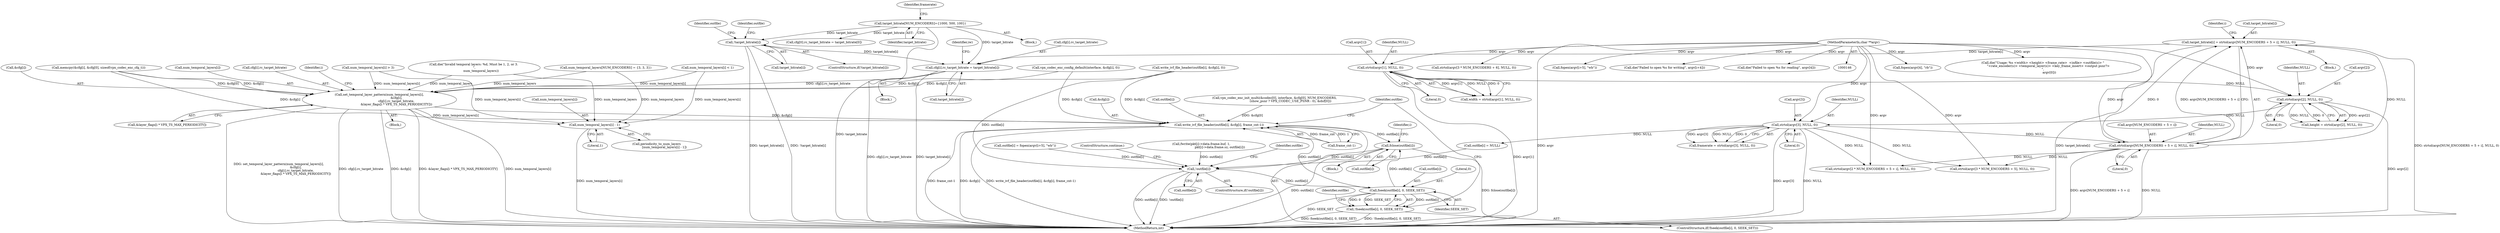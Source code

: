 digraph "0_Android_5a9753fca56f0eeb9f61e342b2fccffc364f9426_22@array" {
"1000654" [label="(Call,cfg[i].rc_target_bitrate = target_bitrate[i])"];
"1000309" [label="(Call,!target_bitrate[i])"];
"1000211" [label="(Call,target_bitrate[NUM_ENCODERS]={1000, 500, 100})"];
"1000350" [label="(Call,target_bitrate[i] = strtol(argv[NUM_ENCODERS + 5 + i], NULL, 0))"];
"1000354" [label="(Call,strtol(argv[NUM_ENCODERS + 5 + i], NULL, 0))"];
"1000148" [label="(MethodParameterIn,char **argv)"];
"1000258" [label="(Call,strtol(argv[3], NULL, 0))"];
"1000250" [label="(Call,strtol(argv[2], NULL, 0))"];
"1000242" [label="(Call,strtol(argv[1], NULL, 0))"];
"1000892" [label="(Call,set_temporal_layer_pattern(num_temporal_layers[i],\n                                   &cfg[i],\n                                   cfg[i].rc_target_bitrate,\n                                   &layer_flags[i * VPX_TS_MAX_PERIODICITY]))"];
"1001337" [label="(Call,num_temporal_layers[i] - 1)"];
"1001712" [label="(Call,write_ivf_file_header(outfile[i], &cfg[i], frame_cnt-1))"];
"1001723" [label="(Call,fclose(outfile[i]))"];
"1001699" [label="(Call,!outfile[i])"];
"1001706" [label="(Call,fseek(outfile[i], 0, SEEK_SET))"];
"1001705" [label="(Call,!fseek(outfile[i], 0, SEEK_SET))"];
"1000288" [label="(Call,fopen(argv[4], \"rb\"))"];
"1001724" [label="(Call,outfile[i])"];
"1000231" [label="(Call,die(\"Usage: %s <width> <height> <frame_rate>  <infile> <outfile(s)> \"\n            \"<rate_encoder(s)> <temporal_layer(s)> <key_frame_insert> <output psnr?> \n\",\n             argv[0]))"];
"1001712" [label="(Call,write_ivf_file_header(outfile[i], &cfg[i], frame_cnt-1))"];
"1001710" [label="(Literal,0)"];
"1001341" [label="(Literal,1)"];
"1000242" [label="(Call,strtol(argv[1], NULL, 0))"];
"1001708" [label="(Identifier,outfile)"];
"1000896" [label="(Call,&cfg[i])"];
"1000322" [label="(Call,outfile[i] = fopen(argv[i+5], \"wb\"))"];
"1000450" [label="(Call,strtol(argv[3 * NUM_ENCODERS + 6], NULL, 0))"];
"1000362" [label="(Identifier,NULL)"];
"1000893" [label="(Call,num_temporal_layers[i])"];
"1000262" [label="(Identifier,NULL)"];
"1001700" [label="(Call,outfile[i])"];
"1000666" [label="(Identifier,iw)"];
"1001705" [label="(Call,!fseek(outfile[i], 0, SEEK_SET))"];
"1000243" [label="(Call,argv[1])"];
"1000402" [label="(Call,die(\"Invalid temporal layers: %d, Must be 1, 2, or 3. \n\",\n              num_temporal_layers))"];
"1000392" [label="(Call,num_temporal_layers[i] < 1)"];
"1000643" [label="(Call,memcpy(&cfg[i], &cfg[0], sizeof(vpx_codec_enc_cfg_t)))"];
"1000642" [label="(Block,)"];
"1000655" [label="(Call,cfg[i].rc_target_bitrate)"];
"1000215" [label="(Identifier,framerate)"];
"1000326" [label="(Call,fopen(argv[i+5], \"wb\"))"];
"1000247" [label="(Literal,0)"];
"1001698" [label="(ControlStructure,if(!outfile[i]))"];
"1000324" [label="(Identifier,outfile)"];
"1001731" [label="(MethodReturn,int)"];
"1000212" [label="(Identifier,target_bitrate)"];
"1000309" [label="(Call,!target_bitrate[i])"];
"1001703" [label="(ControlStructure,continue;)"];
"1000438" [label="(Call,strtol(argv[3 * NUM_ENCODERS + 5], NULL, 0))"];
"1001711" [label="(Identifier,SEEK_SET)"];
"1000891" [label="(Block,)"];
"1000246" [label="(Identifier,NULL)"];
"1000255" [label="(Literal,0)"];
"1000892" [label="(Call,set_temporal_layer_pattern(num_temporal_layers[i],\n                                   &cfg[i],\n                                   cfg[i].rc_target_bitrate,\n                                   &layer_flags[i * VPX_TS_MAX_PERIODICITY]))"];
"1000873" [label="(Call,write_ivf_file_header(outfile[i], &cfg[i], 0))"];
"1001716" [label="(Call,&cfg[i])"];
"1000350" [label="(Call,target_bitrate[i] = strtol(argv[NUM_ENCODERS + 5 + i], NULL, 0))"];
"1000905" [label="(Call,&layer_flags[i * VPX_TS_MAX_PERIODICITY])"];
"1000308" [label="(ControlStructure,if(!target_bitrate[i]))"];
"1001714" [label="(Identifier,outfile)"];
"1001713" [label="(Call,outfile[i])"];
"1000149" [label="(Block,)"];
"1000654" [label="(Call,cfg[i].rc_target_bitrate = target_bitrate[i])"];
"1001699" [label="(Call,!outfile[i])"];
"1001723" [label="(Call,fclose(outfile[i]))"];
"1000211" [label="(Call,target_bitrate[NUM_ENCODERS]={1000, 500, 100})"];
"1000263" [label="(Literal,0)"];
"1000912" [label="(Call,vpx_codec_enc_init_multi(&codec[0], interface, &cfg[0], NUM_ENCODERS,\n                                 (show_psnr ? VPX_CODEC_USE_PSNR : 0), &dsf[0]))"];
"1000259" [label="(Call,argv[3])"];
"1000354" [label="(Call,strtol(argv[NUM_ENCODERS + 5 + i], NULL, 0))"];
"1000606" [label="(Call,cfg[0].rc_target_bitrate = target_bitrate[0])"];
"1001335" [label="(Call,periodicity_to_num_layers\n                [num_temporal_layers[i] - 1])"];
"1001628" [label="(Identifier,i)"];
"1000258" [label="(Call,strtol(argv[3], NULL, 0))"];
"1000148" [label="(MethodParameterIn,char **argv)"];
"1000378" [label="(Call,strtol(argv[2 * NUM_ENCODERS + 5 + i], NULL, 0))"];
"1001725" [label="(Identifier,outfile)"];
"1001704" [label="(ControlStructure,if(!fseek(outfile[i], 0, SEEK_SET)))"];
"1000250" [label="(Call,strtol(argv[2], NULL, 0))"];
"1000474" [label="(Call,vpx_codec_enc_config_default(interface, &cfg[i], 0))"];
"1000348" [label="(Identifier,i)"];
"1000351" [label="(Call,target_bitrate[i])"];
"1001707" [label="(Call,outfile[i])"];
"1001629" [label="(Block,)"];
"1000660" [label="(Call,target_bitrate[i])"];
"1000256" [label="(Call,framerate = strtol(argv[3], NULL, 0))"];
"1001337" [label="(Call,num_temporal_layers[i] - 1)"];
"1000890" [label="(Identifier,i)"];
"1001706" [label="(Call,fseek(outfile[i], 0, SEEK_SET))"];
"1000254" [label="(Identifier,NULL)"];
"1000240" [label="(Call,width = strtol(argv[1], NULL, 0))"];
"1001720" [label="(Call,frame_cnt-1)"];
"1000221" [label="(Call,num_temporal_layers[NUM_ENCODERS] = {3, 3, 3})"];
"1000900" [label="(Call,cfg[i].rc_target_bitrate)"];
"1000355" [label="(Call,argv[NUM_ENCODERS + 5 + i])"];
"1001489" [label="(Call,fwrite(pkt[i]->data.frame.buf, 1,\n                                      pkt[i]->data.frame.sz, outfile[i]))"];
"1000333" [label="(Call,die(\"Failed to open %s for writing\", argv[i+4]))"];
"1000349" [label="(Block,)"];
"1001338" [label="(Call,num_temporal_layers[i])"];
"1000316" [label="(Identifier,outfile)"];
"1000248" [label="(Call,height = strtol(argv[2], NULL, 0))"];
"1000363" [label="(Literal,0)"];
"1000293" [label="(Call,die(\"Failed to open %s for reading\", argv[4]))"];
"1000251" [label="(Call,argv[2])"];
"1000397" [label="(Call,num_temporal_layers[i] > 3)"];
"1000314" [label="(Call,outfile[i] = NULL)"];
"1000310" [label="(Call,target_bitrate[i])"];
"1000654" -> "1000642"  [label="AST: "];
"1000654" -> "1000660"  [label="CFG: "];
"1000655" -> "1000654"  [label="AST: "];
"1000660" -> "1000654"  [label="AST: "];
"1000666" -> "1000654"  [label="CFG: "];
"1000654" -> "1001731"  [label="DDG: cfg[i].rc_target_bitrate"];
"1000654" -> "1001731"  [label="DDG: target_bitrate[i]"];
"1000309" -> "1000654"  [label="DDG: target_bitrate[i]"];
"1000350" -> "1000654"  [label="DDG: target_bitrate[i]"];
"1000211" -> "1000654"  [label="DDG: target_bitrate"];
"1000654" -> "1000892"  [label="DDG: cfg[i].rc_target_bitrate"];
"1000309" -> "1000308"  [label="AST: "];
"1000309" -> "1000310"  [label="CFG: "];
"1000310" -> "1000309"  [label="AST: "];
"1000316" -> "1000309"  [label="CFG: "];
"1000324" -> "1000309"  [label="CFG: "];
"1000309" -> "1001731"  [label="DDG: target_bitrate[i]"];
"1000309" -> "1001731"  [label="DDG: !target_bitrate[i]"];
"1000211" -> "1000309"  [label="DDG: target_bitrate"];
"1000211" -> "1000149"  [label="AST: "];
"1000211" -> "1000212"  [label="CFG: "];
"1000212" -> "1000211"  [label="AST: "];
"1000215" -> "1000211"  [label="CFG: "];
"1000211" -> "1001731"  [label="DDG: target_bitrate"];
"1000211" -> "1000606"  [label="DDG: target_bitrate"];
"1000350" -> "1000349"  [label="AST: "];
"1000350" -> "1000354"  [label="CFG: "];
"1000351" -> "1000350"  [label="AST: "];
"1000354" -> "1000350"  [label="AST: "];
"1000348" -> "1000350"  [label="CFG: "];
"1000350" -> "1001731"  [label="DDG: target_bitrate[i]"];
"1000350" -> "1001731"  [label="DDG: strtol(argv[NUM_ENCODERS + 5 + i], NULL, 0)"];
"1000354" -> "1000350"  [label="DDG: argv[NUM_ENCODERS + 5 + i]"];
"1000354" -> "1000350"  [label="DDG: NULL"];
"1000354" -> "1000350"  [label="DDG: 0"];
"1000354" -> "1000363"  [label="CFG: "];
"1000355" -> "1000354"  [label="AST: "];
"1000362" -> "1000354"  [label="AST: "];
"1000363" -> "1000354"  [label="AST: "];
"1000354" -> "1001731"  [label="DDG: NULL"];
"1000354" -> "1001731"  [label="DDG: argv[NUM_ENCODERS + 5 + i]"];
"1000148" -> "1000354"  [label="DDG: argv"];
"1000258" -> "1000354"  [label="DDG: NULL"];
"1000354" -> "1000378"  [label="DDG: NULL"];
"1000354" -> "1000438"  [label="DDG: NULL"];
"1000148" -> "1000146"  [label="AST: "];
"1000148" -> "1001731"  [label="DDG: argv"];
"1000148" -> "1000231"  [label="DDG: argv"];
"1000148" -> "1000242"  [label="DDG: argv"];
"1000148" -> "1000250"  [label="DDG: argv"];
"1000148" -> "1000258"  [label="DDG: argv"];
"1000148" -> "1000288"  [label="DDG: argv"];
"1000148" -> "1000293"  [label="DDG: argv"];
"1000148" -> "1000326"  [label="DDG: argv"];
"1000148" -> "1000333"  [label="DDG: argv"];
"1000148" -> "1000378"  [label="DDG: argv"];
"1000148" -> "1000438"  [label="DDG: argv"];
"1000148" -> "1000450"  [label="DDG: argv"];
"1000258" -> "1000256"  [label="AST: "];
"1000258" -> "1000263"  [label="CFG: "];
"1000259" -> "1000258"  [label="AST: "];
"1000262" -> "1000258"  [label="AST: "];
"1000263" -> "1000258"  [label="AST: "];
"1000256" -> "1000258"  [label="CFG: "];
"1000258" -> "1001731"  [label="DDG: argv[3]"];
"1000258" -> "1001731"  [label="DDG: NULL"];
"1000258" -> "1000256"  [label="DDG: argv[3]"];
"1000258" -> "1000256"  [label="DDG: NULL"];
"1000258" -> "1000256"  [label="DDG: 0"];
"1000250" -> "1000258"  [label="DDG: NULL"];
"1000258" -> "1000314"  [label="DDG: NULL"];
"1000258" -> "1000378"  [label="DDG: NULL"];
"1000258" -> "1000438"  [label="DDG: NULL"];
"1000250" -> "1000248"  [label="AST: "];
"1000250" -> "1000255"  [label="CFG: "];
"1000251" -> "1000250"  [label="AST: "];
"1000254" -> "1000250"  [label="AST: "];
"1000255" -> "1000250"  [label="AST: "];
"1000248" -> "1000250"  [label="CFG: "];
"1000250" -> "1001731"  [label="DDG: argv[2]"];
"1000250" -> "1000248"  [label="DDG: argv[2]"];
"1000250" -> "1000248"  [label="DDG: NULL"];
"1000250" -> "1000248"  [label="DDG: 0"];
"1000242" -> "1000250"  [label="DDG: NULL"];
"1000242" -> "1000240"  [label="AST: "];
"1000242" -> "1000247"  [label="CFG: "];
"1000243" -> "1000242"  [label="AST: "];
"1000246" -> "1000242"  [label="AST: "];
"1000247" -> "1000242"  [label="AST: "];
"1000240" -> "1000242"  [label="CFG: "];
"1000242" -> "1001731"  [label="DDG: argv[1]"];
"1000242" -> "1000240"  [label="DDG: argv[1]"];
"1000242" -> "1000240"  [label="DDG: NULL"];
"1000242" -> "1000240"  [label="DDG: 0"];
"1000892" -> "1000891"  [label="AST: "];
"1000892" -> "1000905"  [label="CFG: "];
"1000893" -> "1000892"  [label="AST: "];
"1000896" -> "1000892"  [label="AST: "];
"1000900" -> "1000892"  [label="AST: "];
"1000905" -> "1000892"  [label="AST: "];
"1000890" -> "1000892"  [label="CFG: "];
"1000892" -> "1001731"  [label="DDG: &layer_flags[i * VPX_TS_MAX_PERIODICITY]"];
"1000892" -> "1001731"  [label="DDG: num_temporal_layers[i]"];
"1000892" -> "1001731"  [label="DDG: set_temporal_layer_pattern(num_temporal_layers[i],\n                                   &cfg[i],\n                                   cfg[i].rc_target_bitrate,\n                                   &layer_flags[i * VPX_TS_MAX_PERIODICITY])"];
"1000892" -> "1001731"  [label="DDG: cfg[i].rc_target_bitrate"];
"1000892" -> "1001731"  [label="DDG: &cfg[i]"];
"1000397" -> "1000892"  [label="DDG: num_temporal_layers[i]"];
"1000402" -> "1000892"  [label="DDG: num_temporal_layers"];
"1000392" -> "1000892"  [label="DDG: num_temporal_layers[i]"];
"1000221" -> "1000892"  [label="DDG: num_temporal_layers"];
"1000643" -> "1000892"  [label="DDG: &cfg[i]"];
"1000643" -> "1000892"  [label="DDG: &cfg[0]"];
"1000474" -> "1000892"  [label="DDG: &cfg[i]"];
"1000873" -> "1000892"  [label="DDG: &cfg[i]"];
"1000892" -> "1001337"  [label="DDG: num_temporal_layers[i]"];
"1000892" -> "1001712"  [label="DDG: &cfg[i]"];
"1001337" -> "1001335"  [label="AST: "];
"1001337" -> "1001341"  [label="CFG: "];
"1001338" -> "1001337"  [label="AST: "];
"1001341" -> "1001337"  [label="AST: "];
"1001335" -> "1001337"  [label="CFG: "];
"1001337" -> "1001731"  [label="DDG: num_temporal_layers[i]"];
"1000397" -> "1001337"  [label="DDG: num_temporal_layers[i]"];
"1000402" -> "1001337"  [label="DDG: num_temporal_layers"];
"1000392" -> "1001337"  [label="DDG: num_temporal_layers[i]"];
"1000221" -> "1001337"  [label="DDG: num_temporal_layers"];
"1001712" -> "1001704"  [label="AST: "];
"1001712" -> "1001720"  [label="CFG: "];
"1001713" -> "1001712"  [label="AST: "];
"1001716" -> "1001712"  [label="AST: "];
"1001720" -> "1001712"  [label="AST: "];
"1001725" -> "1001712"  [label="CFG: "];
"1001712" -> "1001731"  [label="DDG: &cfg[i]"];
"1001712" -> "1001731"  [label="DDG: write_ivf_file_header(outfile[i], &cfg[i], frame_cnt-1)"];
"1001712" -> "1001731"  [label="DDG: frame_cnt-1"];
"1001706" -> "1001712"  [label="DDG: outfile[i]"];
"1000912" -> "1001712"  [label="DDG: &cfg[0]"];
"1000643" -> "1001712"  [label="DDG: &cfg[i]"];
"1000474" -> "1001712"  [label="DDG: &cfg[i]"];
"1000873" -> "1001712"  [label="DDG: &cfg[i]"];
"1001720" -> "1001712"  [label="DDG: frame_cnt"];
"1001720" -> "1001712"  [label="DDG: 1"];
"1001712" -> "1001723"  [label="DDG: outfile[i]"];
"1001723" -> "1001629"  [label="AST: "];
"1001723" -> "1001724"  [label="CFG: "];
"1001724" -> "1001723"  [label="AST: "];
"1001628" -> "1001723"  [label="CFG: "];
"1001723" -> "1001731"  [label="DDG: outfile[i]"];
"1001723" -> "1001731"  [label="DDG: fclose(outfile[i])"];
"1001723" -> "1001699"  [label="DDG: outfile[i]"];
"1001706" -> "1001723"  [label="DDG: outfile[i]"];
"1001699" -> "1001698"  [label="AST: "];
"1001699" -> "1001700"  [label="CFG: "];
"1001700" -> "1001699"  [label="AST: "];
"1001703" -> "1001699"  [label="CFG: "];
"1001708" -> "1001699"  [label="CFG: "];
"1001699" -> "1001731"  [label="DDG: !outfile[i]"];
"1001699" -> "1001731"  [label="DDG: outfile[i]"];
"1001489" -> "1001699"  [label="DDG: outfile[i]"];
"1000322" -> "1001699"  [label="DDG: outfile[i]"];
"1000873" -> "1001699"  [label="DDG: outfile[i]"];
"1000314" -> "1001699"  [label="DDG: outfile[i]"];
"1001699" -> "1001706"  [label="DDG: outfile[i]"];
"1001706" -> "1001705"  [label="AST: "];
"1001706" -> "1001711"  [label="CFG: "];
"1001707" -> "1001706"  [label="AST: "];
"1001710" -> "1001706"  [label="AST: "];
"1001711" -> "1001706"  [label="AST: "];
"1001705" -> "1001706"  [label="CFG: "];
"1001706" -> "1001731"  [label="DDG: SEEK_SET"];
"1001706" -> "1001705"  [label="DDG: outfile[i]"];
"1001706" -> "1001705"  [label="DDG: 0"];
"1001706" -> "1001705"  [label="DDG: SEEK_SET"];
"1001705" -> "1001704"  [label="AST: "];
"1001714" -> "1001705"  [label="CFG: "];
"1001725" -> "1001705"  [label="CFG: "];
"1001705" -> "1001731"  [label="DDG: !fseek(outfile[i], 0, SEEK_SET)"];
"1001705" -> "1001731"  [label="DDG: fseek(outfile[i], 0, SEEK_SET)"];
}
